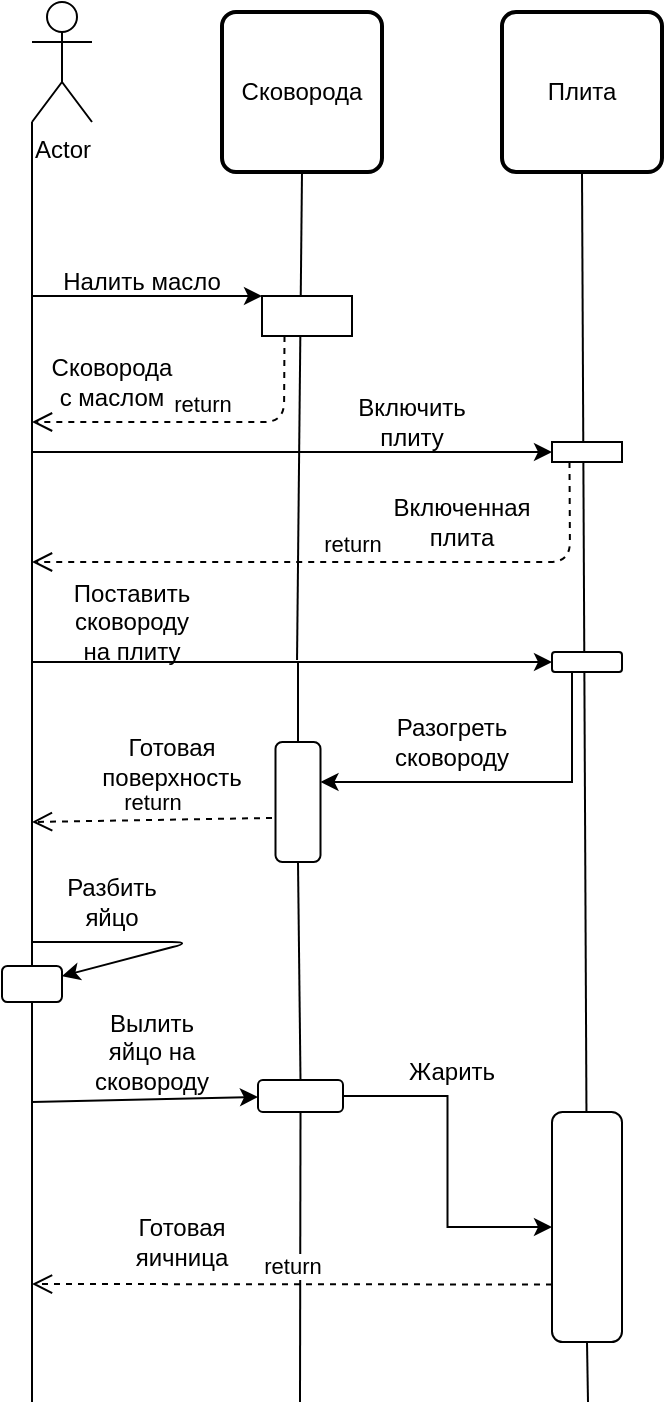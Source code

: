 <mxfile version="15.0.6" type="github">
  <diagram id="2jE1kjfaMNAfY4nhcD94" name="Page-1">
    <mxGraphModel dx="1422" dy="794" grid="1" gridSize="10" guides="1" tooltips="1" connect="1" arrows="1" fold="1" page="1" pageScale="1" pageWidth="827" pageHeight="1169" math="0" shadow="0">
      <root>
        <mxCell id="0" />
        <mxCell id="1" parent="0" />
        <mxCell id="BnsABUkqsuUK8Dh5MxBx-1" value="" style="rounded=1;whiteSpace=wrap;html=1;absoluteArcSize=1;arcSize=14;strokeWidth=2;" vertex="1" parent="1">
          <mxGeometry x="115" y="65" width="80" height="80" as="geometry" />
        </mxCell>
        <mxCell id="BnsABUkqsuUK8Dh5MxBx-42" value="" style="edgeStyle=orthogonalEdgeStyle;rounded=0;orthogonalLoop=1;jettySize=auto;html=1;entryX=0;entryY=0;entryDx=0;entryDy=0;" edge="1" parent="1" source="BnsABUkqsuUK8Dh5MxBx-2" target="BnsABUkqsuUK8Dh5MxBx-41">
          <mxGeometry relative="1" as="geometry">
            <Array as="points">
              <mxPoint x="20" y="207" />
            </Array>
          </mxGeometry>
        </mxCell>
        <mxCell id="BnsABUkqsuUK8Dh5MxBx-2" value="Actor" style="shape=umlActor;verticalLabelPosition=bottom;verticalAlign=top;html=1;outlineConnect=0;" vertex="1" parent="1">
          <mxGeometry x="20" y="60" width="30" height="60" as="geometry" />
        </mxCell>
        <mxCell id="BnsABUkqsuUK8Dh5MxBx-3" value="" style="endArrow=none;html=1;entryX=0.5;entryY=1;entryDx=0;entryDy=0;startArrow=none;" edge="1" parent="1" target="BnsABUkqsuUK8Dh5MxBx-1">
          <mxGeometry width="50" height="50" relative="1" as="geometry">
            <mxPoint x="152.515" y="389" as="sourcePoint" />
            <mxPoint x="410" y="280" as="targetPoint" />
          </mxGeometry>
        </mxCell>
        <mxCell id="BnsABUkqsuUK8Dh5MxBx-4" value="" style="rounded=1;whiteSpace=wrap;html=1;absoluteArcSize=1;arcSize=14;strokeWidth=2;" vertex="1" parent="1">
          <mxGeometry x="255" y="65" width="80" height="80" as="geometry" />
        </mxCell>
        <mxCell id="BnsABUkqsuUK8Dh5MxBx-5" value="" style="endArrow=none;html=1;entryX=0.5;entryY=1;entryDx=0;entryDy=0;startArrow=none;" edge="1" parent="1" target="BnsABUkqsuUK8Dh5MxBx-4" source="BnsABUkqsuUK8Dh5MxBx-89">
          <mxGeometry width="50" height="50" relative="1" as="geometry">
            <mxPoint x="295" y="760" as="sourcePoint" />
            <mxPoint x="550" y="280" as="targetPoint" />
          </mxGeometry>
        </mxCell>
        <mxCell id="BnsABUkqsuUK8Dh5MxBx-8" value="Сковорода" style="text;html=1;strokeColor=none;fillColor=none;align=center;verticalAlign=middle;whiteSpace=wrap;rounded=0;" vertex="1" parent="1">
          <mxGeometry x="135" y="95" width="40" height="20" as="geometry" />
        </mxCell>
        <mxCell id="BnsABUkqsuUK8Dh5MxBx-9" value="Плита" style="text;html=1;strokeColor=none;fillColor=none;align=center;verticalAlign=middle;whiteSpace=wrap;rounded=0;" vertex="1" parent="1">
          <mxGeometry x="275" y="95" width="40" height="20" as="geometry" />
        </mxCell>
        <mxCell id="BnsABUkqsuUK8Dh5MxBx-41" value="" style="whiteSpace=wrap;html=1;verticalAlign=top;" vertex="1" parent="1">
          <mxGeometry x="135" y="207" width="45" height="20" as="geometry" />
        </mxCell>
        <mxCell id="BnsABUkqsuUK8Dh5MxBx-43" value="Налить масло" style="text;html=1;strokeColor=none;fillColor=none;align=center;verticalAlign=middle;whiteSpace=wrap;rounded=0;" vertex="1" parent="1">
          <mxGeometry x="30" y="190" width="90" height="20" as="geometry" />
        </mxCell>
        <mxCell id="BnsABUkqsuUK8Dh5MxBx-52" value="" style="endArrow=none;html=1;entryX=0;entryY=1;entryDx=0;entryDy=0;entryPerimeter=0;" edge="1" parent="1" target="BnsABUkqsuUK8Dh5MxBx-2">
          <mxGeometry width="50" height="50" relative="1" as="geometry">
            <mxPoint x="20" y="760" as="sourcePoint" />
            <mxPoint x="390" y="140" as="targetPoint" />
          </mxGeometry>
        </mxCell>
        <mxCell id="BnsABUkqsuUK8Dh5MxBx-53" value="return" style="html=1;verticalAlign=bottom;endArrow=open;dashed=1;endSize=8;exitX=0.25;exitY=1;exitDx=0;exitDy=0;" edge="1" parent="1" source="BnsABUkqsuUK8Dh5MxBx-41">
          <mxGeometry relative="1" as="geometry">
            <mxPoint x="410" y="360" as="sourcePoint" />
            <mxPoint x="20" y="270" as="targetPoint" />
            <Array as="points">
              <mxPoint x="146" y="270" />
            </Array>
          </mxGeometry>
        </mxCell>
        <mxCell id="BnsABUkqsuUK8Dh5MxBx-56" value="Сковорода с маслом" style="text;html=1;strokeColor=none;fillColor=none;align=center;verticalAlign=middle;whiteSpace=wrap;rounded=0;" vertex="1" parent="1">
          <mxGeometry x="40" y="240" width="40" height="20" as="geometry" />
        </mxCell>
        <mxCell id="BnsABUkqsuUK8Dh5MxBx-59" value="" style="endArrow=classic;html=1;" edge="1" parent="1" target="BnsABUkqsuUK8Dh5MxBx-60">
          <mxGeometry width="50" height="50" relative="1" as="geometry">
            <mxPoint x="20" y="285" as="sourcePoint" />
            <mxPoint x="280" y="310" as="targetPoint" />
          </mxGeometry>
        </mxCell>
        <mxCell id="BnsABUkqsuUK8Dh5MxBx-60" value="" style="rounded=0;whiteSpace=wrap;html=1;" vertex="1" parent="1">
          <mxGeometry x="280" y="280" width="35" height="10" as="geometry" />
        </mxCell>
        <mxCell id="BnsABUkqsuUK8Dh5MxBx-61" value="Включить плиту" style="text;html=1;strokeColor=none;fillColor=none;align=center;verticalAlign=middle;whiteSpace=wrap;rounded=0;" vertex="1" parent="1">
          <mxGeometry x="190" y="260" width="40" height="20" as="geometry" />
        </mxCell>
        <mxCell id="BnsABUkqsuUK8Dh5MxBx-62" value="return" style="html=1;verticalAlign=bottom;endArrow=open;dashed=1;endSize=8;exitX=0.25;exitY=1;exitDx=0;exitDy=0;" edge="1" parent="1" source="BnsABUkqsuUK8Dh5MxBx-60">
          <mxGeometry relative="1" as="geometry">
            <mxPoint x="410" y="340" as="sourcePoint" />
            <mxPoint x="20" y="340" as="targetPoint" />
            <Array as="points">
              <mxPoint x="289" y="340" />
            </Array>
          </mxGeometry>
        </mxCell>
        <mxCell id="BnsABUkqsuUK8Dh5MxBx-63" value="Включенная плита" style="text;html=1;strokeColor=none;fillColor=none;align=center;verticalAlign=middle;whiteSpace=wrap;rounded=0;" vertex="1" parent="1">
          <mxGeometry x="215" y="310" width="40" height="20" as="geometry" />
        </mxCell>
        <mxCell id="BnsABUkqsuUK8Dh5MxBx-64" value="" style="endArrow=classic;html=1;entryX=0;entryY=0.5;entryDx=0;entryDy=0;" edge="1" parent="1" target="BnsABUkqsuUK8Dh5MxBx-70">
          <mxGeometry width="50" height="50" relative="1" as="geometry">
            <mxPoint x="20" y="390" as="sourcePoint" />
            <mxPoint x="130" y="390.415" as="targetPoint" />
          </mxGeometry>
        </mxCell>
        <mxCell id="BnsABUkqsuUK8Dh5MxBx-66" value="" style="endArrow=none;html=1;startArrow=none;exitX=0.5;exitY=0;exitDx=0;exitDy=0;" edge="1" parent="1" source="BnsABUkqsuUK8Dh5MxBx-73">
          <mxGeometry width="50" height="50" relative="1" as="geometry">
            <mxPoint x="160" y="690" as="sourcePoint" />
            <mxPoint x="153" y="390" as="targetPoint" />
          </mxGeometry>
        </mxCell>
        <mxCell id="BnsABUkqsuUK8Dh5MxBx-67" value="Поставить сковороду на плиту" style="text;html=1;strokeColor=none;fillColor=none;align=center;verticalAlign=middle;whiteSpace=wrap;rounded=0;" vertex="1" parent="1">
          <mxGeometry x="50" y="360" width="40" height="20" as="geometry" />
        </mxCell>
        <mxCell id="BnsABUkqsuUK8Dh5MxBx-74" value="" style="edgeStyle=orthogonalEdgeStyle;rounded=0;orthogonalLoop=1;jettySize=auto;html=1;" edge="1" parent="1" source="BnsABUkqsuUK8Dh5MxBx-70" target="BnsABUkqsuUK8Dh5MxBx-73">
          <mxGeometry relative="1" as="geometry">
            <Array as="points">
              <mxPoint x="290" y="450" />
            </Array>
          </mxGeometry>
        </mxCell>
        <mxCell id="BnsABUkqsuUK8Dh5MxBx-70" value="" style="whiteSpace=wrap;html=1;rounded=1;" vertex="1" parent="1">
          <mxGeometry x="280" y="385" width="35" height="10" as="geometry" />
        </mxCell>
        <mxCell id="BnsABUkqsuUK8Dh5MxBx-73" value="" style="whiteSpace=wrap;html=1;rounded=1;" vertex="1" parent="1">
          <mxGeometry x="141.75" y="430" width="22.5" height="60" as="geometry" />
        </mxCell>
        <mxCell id="BnsABUkqsuUK8Dh5MxBx-75" value="" style="endArrow=none;html=1;entryX=0.5;entryY=1;entryDx=0;entryDy=0;startArrow=none;exitX=0.5;exitY=0;exitDx=0;exitDy=0;" edge="1" parent="1" source="BnsABUkqsuUK8Dh5MxBx-84" target="BnsABUkqsuUK8Dh5MxBx-73">
          <mxGeometry width="50" height="50" relative="1" as="geometry">
            <mxPoint x="160" y="690" as="sourcePoint" />
            <mxPoint x="152.5" y="392" as="targetPoint" />
          </mxGeometry>
        </mxCell>
        <mxCell id="BnsABUkqsuUK8Dh5MxBx-76" value="Разогреть сковороду" style="text;html=1;strokeColor=none;fillColor=none;align=center;verticalAlign=middle;whiteSpace=wrap;rounded=0;" vertex="1" parent="1">
          <mxGeometry x="210" y="420" width="40" height="20" as="geometry" />
        </mxCell>
        <mxCell id="BnsABUkqsuUK8Dh5MxBx-77" value="return" style="html=1;verticalAlign=bottom;endArrow=open;dashed=1;endSize=8;exitX=-0.078;exitY=0.633;exitDx=0;exitDy=0;exitPerimeter=0;" edge="1" parent="1" source="BnsABUkqsuUK8Dh5MxBx-73">
          <mxGeometry relative="1" as="geometry">
            <mxPoint x="410" y="400" as="sourcePoint" />
            <mxPoint x="20" y="470" as="targetPoint" />
          </mxGeometry>
        </mxCell>
        <mxCell id="BnsABUkqsuUK8Dh5MxBx-78" value="Готовая поверхность" style="text;html=1;strokeColor=none;fillColor=none;align=center;verticalAlign=middle;whiteSpace=wrap;rounded=0;" vertex="1" parent="1">
          <mxGeometry x="70" y="430" width="40" height="20" as="geometry" />
        </mxCell>
        <mxCell id="BnsABUkqsuUK8Dh5MxBx-80" value="" style="endArrow=classic;html=1;" edge="1" parent="1" target="BnsABUkqsuUK8Dh5MxBx-95">
          <mxGeometry width="50" height="50" relative="1" as="geometry">
            <mxPoint x="20" y="530" as="sourcePoint" />
            <mxPoint x="20" y="580" as="targetPoint" />
            <Array as="points">
              <mxPoint x="100" y="530" />
            </Array>
          </mxGeometry>
        </mxCell>
        <mxCell id="BnsABUkqsuUK8Dh5MxBx-82" value="Разбить яйцо" style="text;html=1;strokeColor=none;fillColor=none;align=center;verticalAlign=middle;whiteSpace=wrap;rounded=0;" vertex="1" parent="1">
          <mxGeometry x="40" y="500" width="40" height="20" as="geometry" />
        </mxCell>
        <mxCell id="BnsABUkqsuUK8Dh5MxBx-83" value="" style="endArrow=classic;html=1;" edge="1" parent="1" target="BnsABUkqsuUK8Dh5MxBx-84">
          <mxGeometry width="50" height="50" relative="1" as="geometry">
            <mxPoint x="20" y="610" as="sourcePoint" />
            <mxPoint x="140" y="610" as="targetPoint" />
          </mxGeometry>
        </mxCell>
        <mxCell id="BnsABUkqsuUK8Dh5MxBx-90" value="" style="edgeStyle=orthogonalEdgeStyle;rounded=0;orthogonalLoop=1;jettySize=auto;html=1;" edge="1" parent="1" source="BnsABUkqsuUK8Dh5MxBx-84" target="BnsABUkqsuUK8Dh5MxBx-89">
          <mxGeometry relative="1" as="geometry" />
        </mxCell>
        <mxCell id="BnsABUkqsuUK8Dh5MxBx-84" value="" style="rounded=1;whiteSpace=wrap;html=1;" vertex="1" parent="1">
          <mxGeometry x="133" y="599" width="42.5" height="16" as="geometry" />
        </mxCell>
        <mxCell id="BnsABUkqsuUK8Dh5MxBx-85" value="" style="endArrow=none;html=1;entryX=0.5;entryY=1;entryDx=0;entryDy=0;" edge="1" parent="1" target="BnsABUkqsuUK8Dh5MxBx-84">
          <mxGeometry width="50" height="50" relative="1" as="geometry">
            <mxPoint x="154" y="760" as="sourcePoint" />
            <mxPoint x="155" y="490" as="targetPoint" />
          </mxGeometry>
        </mxCell>
        <mxCell id="BnsABUkqsuUK8Dh5MxBx-86" value="Вылить яйцо на сковороду" style="text;html=1;strokeColor=none;fillColor=none;align=center;verticalAlign=middle;whiteSpace=wrap;rounded=0;" vertex="1" parent="1">
          <mxGeometry x="60" y="575" width="40" height="20" as="geometry" />
        </mxCell>
        <mxCell id="BnsABUkqsuUK8Dh5MxBx-89" value="" style="whiteSpace=wrap;html=1;rounded=1;" vertex="1" parent="1">
          <mxGeometry x="280" y="615" width="35" height="115" as="geometry" />
        </mxCell>
        <mxCell id="BnsABUkqsuUK8Dh5MxBx-91" value="" style="endArrow=none;html=1;entryX=0.5;entryY=1;entryDx=0;entryDy=0;" edge="1" parent="1" target="BnsABUkqsuUK8Dh5MxBx-89">
          <mxGeometry width="50" height="50" relative="1" as="geometry">
            <mxPoint x="298" y="760" as="sourcePoint" />
            <mxPoint x="295" y="145" as="targetPoint" />
          </mxGeometry>
        </mxCell>
        <mxCell id="BnsABUkqsuUK8Dh5MxBx-92" value="Жарить" style="text;html=1;strokeColor=none;fillColor=none;align=center;verticalAlign=middle;whiteSpace=wrap;rounded=0;" vertex="1" parent="1">
          <mxGeometry x="210" y="585" width="40" height="20" as="geometry" />
        </mxCell>
        <mxCell id="BnsABUkqsuUK8Dh5MxBx-93" value="return" style="html=1;verticalAlign=bottom;endArrow=open;dashed=1;endSize=8;exitX=0;exitY=0.75;exitDx=0;exitDy=0;" edge="1" parent="1" source="BnsABUkqsuUK8Dh5MxBx-89">
          <mxGeometry relative="1" as="geometry">
            <mxPoint x="410" y="460" as="sourcePoint" />
            <mxPoint x="20" y="701" as="targetPoint" />
          </mxGeometry>
        </mxCell>
        <mxCell id="BnsABUkqsuUK8Dh5MxBx-94" value="Готовая яичница" style="text;html=1;strokeColor=none;fillColor=none;align=center;verticalAlign=middle;whiteSpace=wrap;rounded=0;" vertex="1" parent="1">
          <mxGeometry x="75" y="670" width="40" height="20" as="geometry" />
        </mxCell>
        <mxCell id="BnsABUkqsuUK8Dh5MxBx-95" value="" style="rounded=1;whiteSpace=wrap;html=1;" vertex="1" parent="1">
          <mxGeometry x="5" y="542" width="30" height="18" as="geometry" />
        </mxCell>
      </root>
    </mxGraphModel>
  </diagram>
</mxfile>
